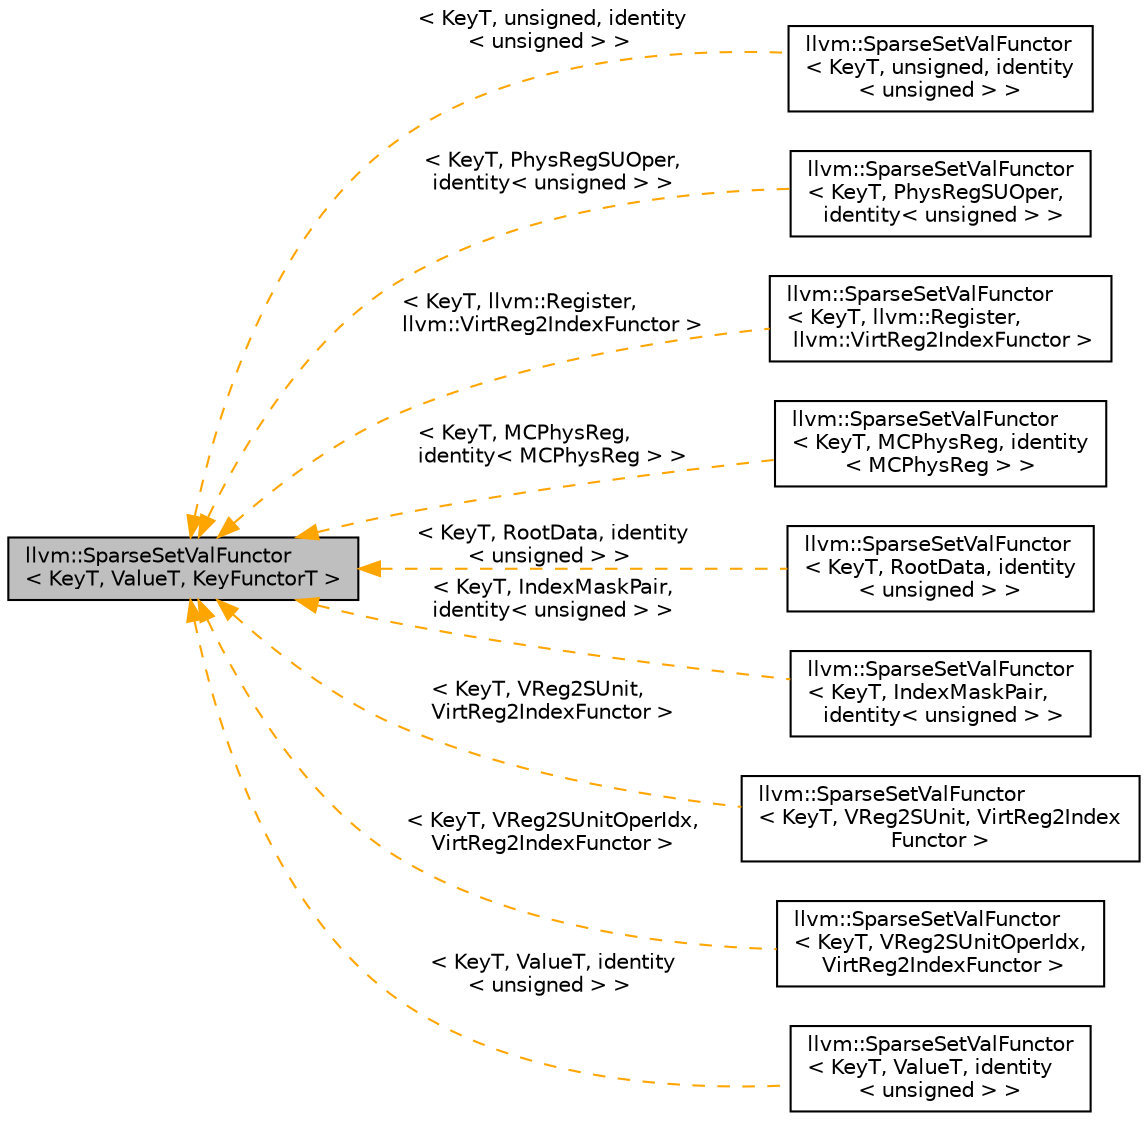 digraph "llvm::SparseSetValFunctor&lt; KeyT, ValueT, KeyFunctorT &gt;"
{
 // LATEX_PDF_SIZE
  bgcolor="transparent";
  edge [fontname="Helvetica",fontsize="10",labelfontname="Helvetica",labelfontsize="10"];
  node [fontname="Helvetica",fontsize="10",shape=record];
  rankdir="LR";
  Node1 [label="llvm::SparseSetValFunctor\l\< KeyT, ValueT, KeyFunctorT \>",height=0.2,width=0.4,color="black", fillcolor="grey75", style="filled", fontcolor="black",tooltip="SparseSetValFunctor - Helper class for selecting SparseSetValTraits."];
  Node1 -> Node2 [dir="back",color="orange",fontsize="10",style="dashed",label=" \< KeyT, unsigned, identity\l\< unsigned \> \>" ,fontname="Helvetica"];
  Node2 [label="llvm::SparseSetValFunctor\l\< KeyT, unsigned, identity\l\< unsigned \> \>",height=0.2,width=0.4,color="black",URL="$structllvm_1_1SparseSetValFunctor.html",tooltip=" "];
  Node1 -> Node3 [dir="back",color="orange",fontsize="10",style="dashed",label=" \< KeyT, PhysRegSUOper,\l identity\< unsigned \> \>" ,fontname="Helvetica"];
  Node3 [label="llvm::SparseSetValFunctor\l\< KeyT, PhysRegSUOper,\l identity\< unsigned \> \>",height=0.2,width=0.4,color="black",URL="$structllvm_1_1SparseSetValFunctor.html",tooltip=" "];
  Node1 -> Node4 [dir="back",color="orange",fontsize="10",style="dashed",label=" \< KeyT, llvm::Register,\l llvm::VirtReg2IndexFunctor \>" ,fontname="Helvetica"];
  Node4 [label="llvm::SparseSetValFunctor\l\< KeyT, llvm::Register,\l llvm::VirtReg2IndexFunctor \>",height=0.2,width=0.4,color="black",URL="$structllvm_1_1SparseSetValFunctor.html",tooltip=" "];
  Node1 -> Node5 [dir="back",color="orange",fontsize="10",style="dashed",label=" \< KeyT, MCPhysReg,\l identity\< MCPhysReg \> \>" ,fontname="Helvetica"];
  Node5 [label="llvm::SparseSetValFunctor\l\< KeyT, MCPhysReg, identity\l\< MCPhysReg \> \>",height=0.2,width=0.4,color="black",URL="$structllvm_1_1SparseSetValFunctor.html",tooltip=" "];
  Node1 -> Node6 [dir="back",color="orange",fontsize="10",style="dashed",label=" \< KeyT, RootData, identity\l\< unsigned \> \>" ,fontname="Helvetica"];
  Node6 [label="llvm::SparseSetValFunctor\l\< KeyT, RootData, identity\l\< unsigned \> \>",height=0.2,width=0.4,color="black",URL="$structllvm_1_1SparseSetValFunctor.html",tooltip=" "];
  Node1 -> Node7 [dir="back",color="orange",fontsize="10",style="dashed",label=" \< KeyT, IndexMaskPair,\l identity\< unsigned \> \>" ,fontname="Helvetica"];
  Node7 [label="llvm::SparseSetValFunctor\l\< KeyT, IndexMaskPair,\l identity\< unsigned \> \>",height=0.2,width=0.4,color="black",URL="$structllvm_1_1SparseSetValFunctor.html",tooltip=" "];
  Node1 -> Node8 [dir="back",color="orange",fontsize="10",style="dashed",label=" \< KeyT, VReg2SUnit,\l VirtReg2IndexFunctor \>" ,fontname="Helvetica"];
  Node8 [label="llvm::SparseSetValFunctor\l\< KeyT, VReg2SUnit, VirtReg2Index\lFunctor \>",height=0.2,width=0.4,color="black",URL="$structllvm_1_1SparseSetValFunctor.html",tooltip=" "];
  Node1 -> Node9 [dir="back",color="orange",fontsize="10",style="dashed",label=" \< KeyT, VReg2SUnitOperIdx,\l VirtReg2IndexFunctor \>" ,fontname="Helvetica"];
  Node9 [label="llvm::SparseSetValFunctor\l\< KeyT, VReg2SUnitOperIdx,\l VirtReg2IndexFunctor \>",height=0.2,width=0.4,color="black",URL="$structllvm_1_1SparseSetValFunctor.html",tooltip=" "];
  Node1 -> Node10 [dir="back",color="orange",fontsize="10",style="dashed",label=" \< KeyT, ValueT, identity\l\< unsigned \> \>" ,fontname="Helvetica"];
  Node10 [label="llvm::SparseSetValFunctor\l\< KeyT, ValueT, identity\l\< unsigned \> \>",height=0.2,width=0.4,color="black",URL="$structllvm_1_1SparseSetValFunctor.html",tooltip=" "];
}
